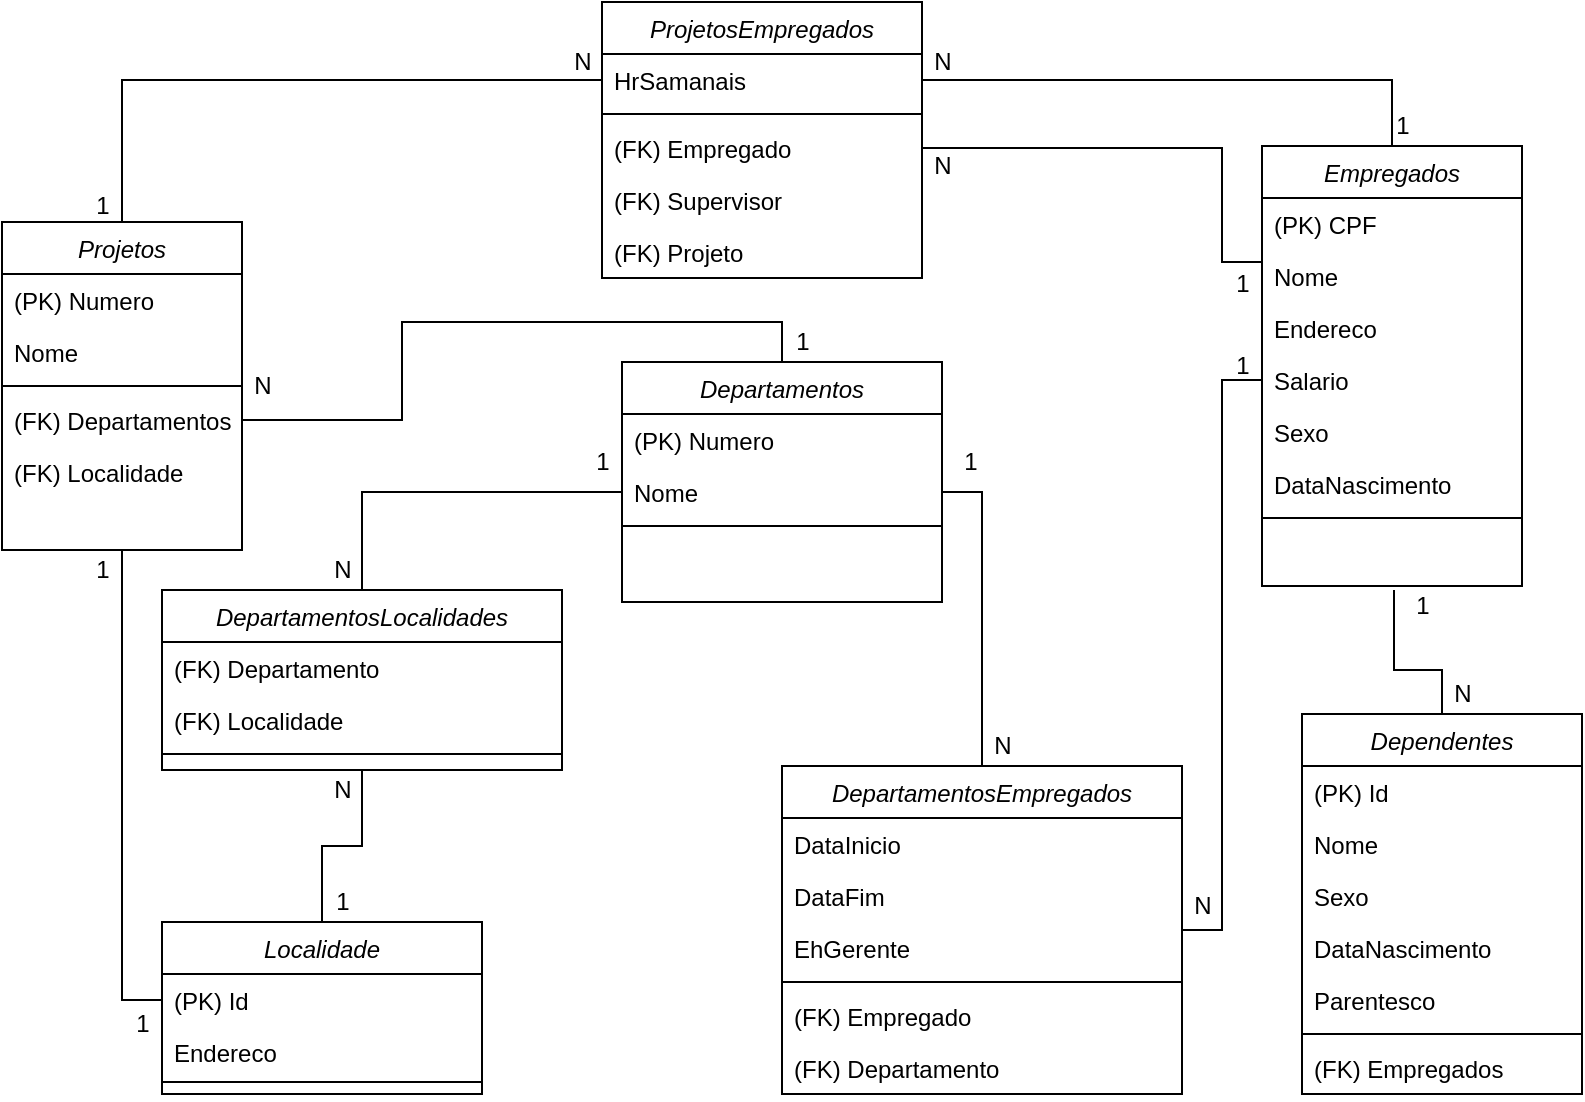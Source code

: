 <mxfile version="16.1.2" type="device"><diagram id="C5RBs43oDa-KdzZeNtuy" name="Page-1"><mxGraphModel dx="1422" dy="865" grid="1" gridSize="10" guides="1" tooltips="1" connect="1" arrows="1" fold="1" page="1" pageScale="1" pageWidth="827" pageHeight="1169" math="0" shadow="0"><root><mxCell id="WIyWlLk6GJQsqaUBKTNV-0"/><mxCell id="WIyWlLk6GJQsqaUBKTNV-1" parent="WIyWlLk6GJQsqaUBKTNV-0"/><mxCell id="VGhyfDFQeFSmSGWRUJa--46" style="edgeStyle=orthogonalEdgeStyle;rounded=0;orthogonalLoop=1;jettySize=auto;html=1;endArrow=none;endFill=0;exitX=1;exitY=0.5;exitDx=0;exitDy=0;" edge="1" parent="WIyWlLk6GJQsqaUBKTNV-1" source="zkfFHV4jXpPFQw0GAbJ--2" target="VGhyfDFQeFSmSGWRUJa--37"><mxGeometry relative="1" as="geometry"/></mxCell><mxCell id="zkfFHV4jXpPFQw0GAbJ--0" value="Departamentos" style="swimlane;fontStyle=2;align=center;verticalAlign=top;childLayout=stackLayout;horizontal=1;startSize=26;horizontalStack=0;resizeParent=1;resizeLast=0;collapsible=1;marginBottom=0;rounded=0;shadow=0;strokeWidth=1;" parent="WIyWlLk6GJQsqaUBKTNV-1" vertex="1"><mxGeometry x="329" y="219" width="160" height="120" as="geometry"><mxRectangle x="230" y="140" width="160" height="26" as="alternateBounds"/></mxGeometry></mxCell><mxCell id="zkfFHV4jXpPFQw0GAbJ--1" value="(PK) Numero" style="text;align=left;verticalAlign=top;spacingLeft=4;spacingRight=4;overflow=hidden;rotatable=0;points=[[0,0.5],[1,0.5]];portConstraint=eastwest;" parent="zkfFHV4jXpPFQw0GAbJ--0" vertex="1"><mxGeometry y="26" width="160" height="26" as="geometry"/></mxCell><mxCell id="zkfFHV4jXpPFQw0GAbJ--2" value="Nome" style="text;align=left;verticalAlign=top;spacingLeft=4;spacingRight=4;overflow=hidden;rotatable=0;points=[[0,0.5],[1,0.5]];portConstraint=eastwest;rounded=0;shadow=0;html=0;" parent="zkfFHV4jXpPFQw0GAbJ--0" vertex="1"><mxGeometry y="52" width="160" height="26" as="geometry"/></mxCell><mxCell id="zkfFHV4jXpPFQw0GAbJ--4" value="" style="line;html=1;strokeWidth=1;align=left;verticalAlign=middle;spacingTop=-1;spacingLeft=3;spacingRight=3;rotatable=0;labelPosition=right;points=[];portConstraint=eastwest;" parent="zkfFHV4jXpPFQw0GAbJ--0" vertex="1"><mxGeometry y="78" width="160" height="8" as="geometry"/></mxCell><mxCell id="VGhyfDFQeFSmSGWRUJa--65" style="edgeStyle=orthogonalEdgeStyle;rounded=0;orthogonalLoop=1;jettySize=auto;html=1;entryX=0.5;entryY=1;entryDx=0;entryDy=0;endArrow=none;endFill=0;" edge="1" parent="WIyWlLk6GJQsqaUBKTNV-1" source="VGhyfDFQeFSmSGWRUJa--2" target="VGhyfDFQeFSmSGWRUJa--56"><mxGeometry relative="1" as="geometry"/></mxCell><mxCell id="VGhyfDFQeFSmSGWRUJa--2" value="Localidade" style="swimlane;fontStyle=2;align=center;verticalAlign=top;childLayout=stackLayout;horizontal=1;startSize=26;horizontalStack=0;resizeParent=1;resizeLast=0;collapsible=1;marginBottom=0;rounded=0;shadow=0;strokeWidth=1;" vertex="1" parent="WIyWlLk6GJQsqaUBKTNV-1"><mxGeometry x="99" y="499" width="160" height="86" as="geometry"><mxRectangle x="230" y="140" width="160" height="26" as="alternateBounds"/></mxGeometry></mxCell><mxCell id="VGhyfDFQeFSmSGWRUJa--3" value="(PK) Id" style="text;align=left;verticalAlign=top;spacingLeft=4;spacingRight=4;overflow=hidden;rotatable=0;points=[[0,0.5],[1,0.5]];portConstraint=eastwest;" vertex="1" parent="VGhyfDFQeFSmSGWRUJa--2"><mxGeometry y="26" width="160" height="26" as="geometry"/></mxCell><mxCell id="VGhyfDFQeFSmSGWRUJa--85" value="Endereco" style="text;align=left;verticalAlign=top;spacingLeft=4;spacingRight=4;overflow=hidden;rotatable=0;points=[[0,0.5],[1,0.5]];portConstraint=eastwest;" vertex="1" parent="VGhyfDFQeFSmSGWRUJa--2"><mxGeometry y="52" width="160" height="24" as="geometry"/></mxCell><mxCell id="VGhyfDFQeFSmSGWRUJa--7" value="" style="line;html=1;strokeWidth=1;align=left;verticalAlign=middle;spacingTop=-1;spacingLeft=3;spacingRight=3;rotatable=0;labelPosition=right;points=[];portConstraint=eastwest;" vertex="1" parent="VGhyfDFQeFSmSGWRUJa--2"><mxGeometry y="76" width="160" height="8" as="geometry"/></mxCell><mxCell id="VGhyfDFQeFSmSGWRUJa--80" style="edgeStyle=orthogonalEdgeStyle;rounded=0;orthogonalLoop=1;jettySize=auto;html=1;entryX=0;entryY=0.5;entryDx=0;entryDy=0;endArrow=none;endFill=0;" edge="1" parent="WIyWlLk6GJQsqaUBKTNV-1" source="VGhyfDFQeFSmSGWRUJa--11" target="VGhyfDFQeFSmSGWRUJa--3"><mxGeometry relative="1" as="geometry"/></mxCell><mxCell id="VGhyfDFQeFSmSGWRUJa--92" style="edgeStyle=orthogonalEdgeStyle;rounded=0;orthogonalLoop=1;jettySize=auto;html=1;entryX=0;entryY=0.5;entryDx=0;entryDy=0;endArrow=none;endFill=0;" edge="1" parent="WIyWlLk6GJQsqaUBKTNV-1" source="VGhyfDFQeFSmSGWRUJa--11" target="VGhyfDFQeFSmSGWRUJa--87"><mxGeometry relative="1" as="geometry"/></mxCell><mxCell id="VGhyfDFQeFSmSGWRUJa--11" value="Projetos" style="swimlane;fontStyle=2;align=center;verticalAlign=top;childLayout=stackLayout;horizontal=1;startSize=26;horizontalStack=0;resizeParent=1;resizeLast=0;collapsible=1;marginBottom=0;rounded=0;shadow=0;strokeWidth=1;" vertex="1" parent="WIyWlLk6GJQsqaUBKTNV-1"><mxGeometry x="19" y="149" width="120" height="164" as="geometry"><mxRectangle x="230" y="140" width="160" height="26" as="alternateBounds"/></mxGeometry></mxCell><mxCell id="VGhyfDFQeFSmSGWRUJa--14" value="(PK) Numero" style="text;align=left;verticalAlign=top;spacingLeft=4;spacingRight=4;overflow=hidden;rotatable=0;points=[[0,0.5],[1,0.5]];portConstraint=eastwest;" vertex="1" parent="VGhyfDFQeFSmSGWRUJa--11"><mxGeometry y="26" width="120" height="26" as="geometry"/></mxCell><mxCell id="VGhyfDFQeFSmSGWRUJa--15" value="Nome" style="text;align=left;verticalAlign=top;spacingLeft=4;spacingRight=4;overflow=hidden;rotatable=0;points=[[0,0.5],[1,0.5]];portConstraint=eastwest;rounded=0;shadow=0;html=0;" vertex="1" parent="VGhyfDFQeFSmSGWRUJa--11"><mxGeometry y="52" width="120" height="26" as="geometry"/></mxCell><mxCell id="VGhyfDFQeFSmSGWRUJa--13" value="" style="line;html=1;strokeWidth=1;align=left;verticalAlign=middle;spacingTop=-1;spacingLeft=3;spacingRight=3;rotatable=0;labelPosition=right;points=[];portConstraint=eastwest;" vertex="1" parent="VGhyfDFQeFSmSGWRUJa--11"><mxGeometry y="78" width="120" height="8" as="geometry"/></mxCell><mxCell id="VGhyfDFQeFSmSGWRUJa--75" value="(FK) Departamentos" style="text;align=left;verticalAlign=top;spacingLeft=4;spacingRight=4;overflow=hidden;rotatable=0;points=[[0,0.5],[1,0.5]];portConstraint=eastwest;rounded=0;shadow=0;html=0;" vertex="1" parent="VGhyfDFQeFSmSGWRUJa--11"><mxGeometry y="86" width="120" height="26" as="geometry"/></mxCell><mxCell id="VGhyfDFQeFSmSGWRUJa--82" value="(FK) Localidade" style="text;align=left;verticalAlign=top;spacingLeft=4;spacingRight=4;overflow=hidden;rotatable=0;points=[[0,0.5],[1,0.5]];portConstraint=eastwest;" vertex="1" parent="VGhyfDFQeFSmSGWRUJa--11"><mxGeometry y="112" width="120" height="26" as="geometry"/></mxCell><mxCell id="VGhyfDFQeFSmSGWRUJa--103" style="edgeStyle=orthogonalEdgeStyle;rounded=0;orthogonalLoop=1;jettySize=auto;html=1;entryX=0.5;entryY=0;entryDx=0;entryDy=0;endArrow=none;endFill=0;exitX=-0.2;exitY=0.1;exitDx=0;exitDy=0;exitPerimeter=0;" edge="1" parent="WIyWlLk6GJQsqaUBKTNV-1" source="VGhyfDFQeFSmSGWRUJa--109" target="VGhyfDFQeFSmSGWRUJa--28"><mxGeometry relative="1" as="geometry"><mxPoint x="714" y="340" as="sourcePoint"/></mxGeometry></mxCell><mxCell id="VGhyfDFQeFSmSGWRUJa--16" value="Empregados" style="swimlane;fontStyle=2;align=center;verticalAlign=top;childLayout=stackLayout;horizontal=1;startSize=26;horizontalStack=0;resizeParent=1;resizeLast=0;collapsible=1;marginBottom=0;rounded=0;shadow=0;strokeWidth=1;" vertex="1" parent="WIyWlLk6GJQsqaUBKTNV-1"><mxGeometry x="649" y="111" width="130" height="220" as="geometry"><mxRectangle x="230" y="140" width="160" height="26" as="alternateBounds"/></mxGeometry></mxCell><mxCell id="VGhyfDFQeFSmSGWRUJa--17" value="(PK) CPF" style="text;align=left;verticalAlign=top;spacingLeft=4;spacingRight=4;overflow=hidden;rotatable=0;points=[[0,0.5],[1,0.5]];portConstraint=eastwest;" vertex="1" parent="VGhyfDFQeFSmSGWRUJa--16"><mxGeometry y="26" width="130" height="26" as="geometry"/></mxCell><mxCell id="VGhyfDFQeFSmSGWRUJa--21" value="Nome" style="text;align=left;verticalAlign=top;spacingLeft=4;spacingRight=4;overflow=hidden;rotatable=0;points=[[0,0.5],[1,0.5]];portConstraint=eastwest;rounded=0;shadow=0;html=0;" vertex="1" parent="VGhyfDFQeFSmSGWRUJa--16"><mxGeometry y="52" width="130" height="26" as="geometry"/></mxCell><mxCell id="VGhyfDFQeFSmSGWRUJa--20" value="Endereco" style="text;align=left;verticalAlign=top;spacingLeft=4;spacingRight=4;overflow=hidden;rotatable=0;points=[[0,0.5],[1,0.5]];portConstraint=eastwest;rounded=0;shadow=0;html=0;" vertex="1" parent="VGhyfDFQeFSmSGWRUJa--16"><mxGeometry y="78" width="130" height="26" as="geometry"/></mxCell><mxCell id="VGhyfDFQeFSmSGWRUJa--22" value="Salario" style="text;align=left;verticalAlign=top;spacingLeft=4;spacingRight=4;overflow=hidden;rotatable=0;points=[[0,0.5],[1,0.5]];portConstraint=eastwest;rounded=0;shadow=0;html=0;" vertex="1" parent="VGhyfDFQeFSmSGWRUJa--16"><mxGeometry y="104" width="130" height="26" as="geometry"/></mxCell><mxCell id="VGhyfDFQeFSmSGWRUJa--23" value="Sexo" style="text;align=left;verticalAlign=top;spacingLeft=4;spacingRight=4;overflow=hidden;rotatable=0;points=[[0,0.5],[1,0.5]];portConstraint=eastwest;rounded=0;shadow=0;html=0;" vertex="1" parent="VGhyfDFQeFSmSGWRUJa--16"><mxGeometry y="130" width="130" height="26" as="geometry"/></mxCell><mxCell id="VGhyfDFQeFSmSGWRUJa--18" value="DataNascimento" style="text;align=left;verticalAlign=top;spacingLeft=4;spacingRight=4;overflow=hidden;rotatable=0;points=[[0,0.5],[1,0.5]];portConstraint=eastwest;rounded=0;shadow=0;html=0;" vertex="1" parent="VGhyfDFQeFSmSGWRUJa--16"><mxGeometry y="156" width="130" height="26" as="geometry"/></mxCell><mxCell id="VGhyfDFQeFSmSGWRUJa--19" value="" style="line;html=1;strokeWidth=1;align=left;verticalAlign=middle;spacingTop=-1;spacingLeft=3;spacingRight=3;rotatable=0;labelPosition=right;points=[];portConstraint=eastwest;" vertex="1" parent="VGhyfDFQeFSmSGWRUJa--16"><mxGeometry y="182" width="130" height="8" as="geometry"/></mxCell><mxCell id="VGhyfDFQeFSmSGWRUJa--28" value="Dependentes" style="swimlane;fontStyle=2;align=center;verticalAlign=top;childLayout=stackLayout;horizontal=1;startSize=26;horizontalStack=0;resizeParent=1;resizeLast=0;collapsible=1;marginBottom=0;rounded=0;shadow=0;strokeWidth=1;" vertex="1" parent="WIyWlLk6GJQsqaUBKTNV-1"><mxGeometry x="669" y="395" width="140" height="190" as="geometry"><mxRectangle x="230" y="140" width="160" height="26" as="alternateBounds"/></mxGeometry></mxCell><mxCell id="VGhyfDFQeFSmSGWRUJa--30" value="(PK) Id" style="text;align=left;verticalAlign=top;spacingLeft=4;spacingRight=4;overflow=hidden;rotatable=0;points=[[0,0.5],[1,0.5]];portConstraint=eastwest;rounded=0;shadow=0;html=0;" vertex="1" parent="VGhyfDFQeFSmSGWRUJa--28"><mxGeometry y="26" width="140" height="26" as="geometry"/></mxCell><mxCell id="VGhyfDFQeFSmSGWRUJa--104" value="Nome" style="text;align=left;verticalAlign=top;spacingLeft=4;spacingRight=4;overflow=hidden;rotatable=0;points=[[0,0.5],[1,0.5]];portConstraint=eastwest;rounded=0;shadow=0;html=0;" vertex="1" parent="VGhyfDFQeFSmSGWRUJa--28"><mxGeometry y="52" width="140" height="26" as="geometry"/></mxCell><mxCell id="VGhyfDFQeFSmSGWRUJa--33" value="Sexo" style="text;align=left;verticalAlign=top;spacingLeft=4;spacingRight=4;overflow=hidden;rotatable=0;points=[[0,0.5],[1,0.5]];portConstraint=eastwest;rounded=0;shadow=0;html=0;" vertex="1" parent="VGhyfDFQeFSmSGWRUJa--28"><mxGeometry y="78" width="140" height="26" as="geometry"/></mxCell><mxCell id="VGhyfDFQeFSmSGWRUJa--36" value="DataNascimento" style="text;align=left;verticalAlign=top;spacingLeft=4;spacingRight=4;overflow=hidden;rotatable=0;points=[[0,0.5],[1,0.5]];portConstraint=eastwest;rounded=0;shadow=0;html=0;" vertex="1" parent="VGhyfDFQeFSmSGWRUJa--28"><mxGeometry y="104" width="140" height="26" as="geometry"/></mxCell><mxCell id="VGhyfDFQeFSmSGWRUJa--34" value="Parentesco" style="text;align=left;verticalAlign=top;spacingLeft=4;spacingRight=4;overflow=hidden;rotatable=0;points=[[0,0.5],[1,0.5]];portConstraint=eastwest;rounded=0;shadow=0;html=0;" vertex="1" parent="VGhyfDFQeFSmSGWRUJa--28"><mxGeometry y="130" width="140" height="26" as="geometry"/></mxCell><mxCell id="VGhyfDFQeFSmSGWRUJa--35" value="" style="line;html=1;strokeWidth=1;align=left;verticalAlign=middle;spacingTop=-1;spacingLeft=3;spacingRight=3;rotatable=0;labelPosition=right;points=[];portConstraint=eastwest;" vertex="1" parent="VGhyfDFQeFSmSGWRUJa--28"><mxGeometry y="156" width="140" height="8" as="geometry"/></mxCell><mxCell id="VGhyfDFQeFSmSGWRUJa--102" value="(FK) Empregados" style="text;align=left;verticalAlign=top;spacingLeft=4;spacingRight=4;overflow=hidden;rotatable=0;points=[[0,0.5],[1,0.5]];portConstraint=eastwest;rounded=0;shadow=0;html=0;" vertex="1" parent="VGhyfDFQeFSmSGWRUJa--28"><mxGeometry y="164" width="140" height="26" as="geometry"/></mxCell><mxCell id="VGhyfDFQeFSmSGWRUJa--47" style="edgeStyle=orthogonalEdgeStyle;rounded=0;orthogonalLoop=1;jettySize=auto;html=1;exitX=1;exitY=0.5;exitDx=0;exitDy=0;entryX=0;entryY=0.5;entryDx=0;entryDy=0;endArrow=none;endFill=0;" edge="1" parent="WIyWlLk6GJQsqaUBKTNV-1" source="VGhyfDFQeFSmSGWRUJa--37" target="VGhyfDFQeFSmSGWRUJa--22"><mxGeometry relative="1" as="geometry"/></mxCell><mxCell id="VGhyfDFQeFSmSGWRUJa--37" value="DepartamentosEmpregados" style="swimlane;fontStyle=2;align=center;verticalAlign=top;childLayout=stackLayout;horizontal=1;startSize=26;horizontalStack=0;resizeParent=1;resizeLast=0;collapsible=1;marginBottom=0;rounded=0;shadow=0;strokeWidth=1;" vertex="1" parent="WIyWlLk6GJQsqaUBKTNV-1"><mxGeometry x="409" y="421" width="200" height="164" as="geometry"><mxRectangle x="230" y="140" width="160" height="26" as="alternateBounds"/></mxGeometry></mxCell><mxCell id="VGhyfDFQeFSmSGWRUJa--38" value="DataInicio" style="text;align=left;verticalAlign=top;spacingLeft=4;spacingRight=4;overflow=hidden;rotatable=0;points=[[0,0.5],[1,0.5]];portConstraint=eastwest;" vertex="1" parent="VGhyfDFQeFSmSGWRUJa--37"><mxGeometry y="26" width="200" height="26" as="geometry"/></mxCell><mxCell id="VGhyfDFQeFSmSGWRUJa--48" value="DataFim" style="text;align=left;verticalAlign=top;spacingLeft=4;spacingRight=4;overflow=hidden;rotatable=0;points=[[0,0.5],[1,0.5]];portConstraint=eastwest;rounded=0;shadow=0;html=0;" vertex="1" parent="VGhyfDFQeFSmSGWRUJa--37"><mxGeometry y="52" width="200" height="26" as="geometry"/></mxCell><mxCell id="VGhyfDFQeFSmSGWRUJa--39" value="EhGerente" style="text;align=left;verticalAlign=top;spacingLeft=4;spacingRight=4;overflow=hidden;rotatable=0;points=[[0,0.5],[1,0.5]];portConstraint=eastwest;rounded=0;shadow=0;html=0;" vertex="1" parent="VGhyfDFQeFSmSGWRUJa--37"><mxGeometry y="78" width="200" height="26" as="geometry"/></mxCell><mxCell id="VGhyfDFQeFSmSGWRUJa--40" value="" style="line;html=1;strokeWidth=1;align=left;verticalAlign=middle;spacingTop=-1;spacingLeft=3;spacingRight=3;rotatable=0;labelPosition=right;points=[];portConstraint=eastwest;" vertex="1" parent="VGhyfDFQeFSmSGWRUJa--37"><mxGeometry y="104" width="200" height="8" as="geometry"/></mxCell><mxCell id="VGhyfDFQeFSmSGWRUJa--49" value="(FK) Empregado" style="text;align=left;verticalAlign=top;spacingLeft=4;spacingRight=4;overflow=hidden;rotatable=0;points=[[0,0.5],[1,0.5]];portConstraint=eastwest;rounded=0;shadow=0;html=0;" vertex="1" parent="VGhyfDFQeFSmSGWRUJa--37"><mxGeometry y="112" width="200" height="26" as="geometry"/></mxCell><mxCell id="VGhyfDFQeFSmSGWRUJa--50" value="(FK) Departamento" style="text;align=left;verticalAlign=top;spacingLeft=4;spacingRight=4;overflow=hidden;rotatable=0;points=[[0,0.5],[1,0.5]];portConstraint=eastwest;rounded=0;shadow=0;html=0;" vertex="1" parent="VGhyfDFQeFSmSGWRUJa--37"><mxGeometry y="138" width="200" height="26" as="geometry"/></mxCell><mxCell id="VGhyfDFQeFSmSGWRUJa--51" value="1" style="text;html=1;align=center;verticalAlign=middle;resizable=0;points=[];autosize=1;strokeColor=none;fillColor=none;" vertex="1" parent="WIyWlLk6GJQsqaUBKTNV-1"><mxGeometry x="493" y="259" width="20" height="20" as="geometry"/></mxCell><mxCell id="VGhyfDFQeFSmSGWRUJa--52" value="N" style="text;html=1;align=center;verticalAlign=middle;resizable=0;points=[];autosize=1;strokeColor=none;fillColor=none;" vertex="1" parent="WIyWlLk6GJQsqaUBKTNV-1"><mxGeometry x="509" y="401" width="20" height="20" as="geometry"/></mxCell><mxCell id="VGhyfDFQeFSmSGWRUJa--53" value="N" style="text;html=1;align=center;verticalAlign=middle;resizable=0;points=[];autosize=1;strokeColor=none;fillColor=none;" vertex="1" parent="WIyWlLk6GJQsqaUBKTNV-1"><mxGeometry x="609" y="481" width="20" height="20" as="geometry"/></mxCell><mxCell id="VGhyfDFQeFSmSGWRUJa--54" value="1" style="text;html=1;align=center;verticalAlign=middle;resizable=0;points=[];autosize=1;strokeColor=none;fillColor=none;" vertex="1" parent="WIyWlLk6GJQsqaUBKTNV-1"><mxGeometry x="629" y="211" width="20" height="20" as="geometry"/></mxCell><mxCell id="VGhyfDFQeFSmSGWRUJa--63" style="edgeStyle=orthogonalEdgeStyle;rounded=0;orthogonalLoop=1;jettySize=auto;html=1;entryX=0;entryY=0.5;entryDx=0;entryDy=0;endArrow=none;endFill=0;" edge="1" parent="WIyWlLk6GJQsqaUBKTNV-1" source="VGhyfDFQeFSmSGWRUJa--56" target="zkfFHV4jXpPFQw0GAbJ--2"><mxGeometry relative="1" as="geometry"/></mxCell><mxCell id="VGhyfDFQeFSmSGWRUJa--56" value="DepartamentosLocalidades" style="swimlane;fontStyle=2;align=center;verticalAlign=top;childLayout=stackLayout;horizontal=1;startSize=26;horizontalStack=0;resizeParent=1;resizeLast=0;collapsible=1;marginBottom=0;rounded=0;shadow=0;strokeWidth=1;" vertex="1" parent="WIyWlLk6GJQsqaUBKTNV-1"><mxGeometry x="99" y="333" width="200" height="90" as="geometry"><mxRectangle x="230" y="140" width="160" height="26" as="alternateBounds"/></mxGeometry></mxCell><mxCell id="VGhyfDFQeFSmSGWRUJa--57" value="(FK) Departamento" style="text;align=left;verticalAlign=top;spacingLeft=4;spacingRight=4;overflow=hidden;rotatable=0;points=[[0,0.5],[1,0.5]];portConstraint=eastwest;" vertex="1" parent="VGhyfDFQeFSmSGWRUJa--56"><mxGeometry y="26" width="200" height="26" as="geometry"/></mxCell><mxCell id="VGhyfDFQeFSmSGWRUJa--62" value="(FK) Localidade" style="text;align=left;verticalAlign=top;spacingLeft=4;spacingRight=4;overflow=hidden;rotatable=0;points=[[0,0.5],[1,0.5]];portConstraint=eastwest;" vertex="1" parent="VGhyfDFQeFSmSGWRUJa--56"><mxGeometry y="52" width="200" height="26" as="geometry"/></mxCell><mxCell id="VGhyfDFQeFSmSGWRUJa--58" value="" style="line;html=1;strokeWidth=1;align=left;verticalAlign=middle;spacingTop=-1;spacingLeft=3;spacingRight=3;rotatable=0;labelPosition=right;points=[];portConstraint=eastwest;" vertex="1" parent="VGhyfDFQeFSmSGWRUJa--56"><mxGeometry y="78" width="200" height="8" as="geometry"/></mxCell><mxCell id="VGhyfDFQeFSmSGWRUJa--68" value="N" style="text;html=1;align=center;verticalAlign=middle;resizable=0;points=[];autosize=1;strokeColor=none;fillColor=none;" vertex="1" parent="WIyWlLk6GJQsqaUBKTNV-1"><mxGeometry x="179" y="313" width="20" height="20" as="geometry"/></mxCell><mxCell id="VGhyfDFQeFSmSGWRUJa--69" value="N" style="text;html=1;align=center;verticalAlign=middle;resizable=0;points=[];autosize=1;strokeColor=none;fillColor=none;" vertex="1" parent="WIyWlLk6GJQsqaUBKTNV-1"><mxGeometry x="179" y="423" width="20" height="20" as="geometry"/></mxCell><mxCell id="VGhyfDFQeFSmSGWRUJa--70" value="1" style="text;html=1;align=center;verticalAlign=middle;resizable=0;points=[];autosize=1;strokeColor=none;fillColor=none;" vertex="1" parent="WIyWlLk6GJQsqaUBKTNV-1"><mxGeometry x="309" y="259" width="20" height="20" as="geometry"/></mxCell><mxCell id="VGhyfDFQeFSmSGWRUJa--73" value="1" style="text;html=1;align=center;verticalAlign=middle;resizable=0;points=[];autosize=1;strokeColor=none;fillColor=none;" vertex="1" parent="WIyWlLk6GJQsqaUBKTNV-1"><mxGeometry x="179" y="479" width="20" height="20" as="geometry"/></mxCell><mxCell id="VGhyfDFQeFSmSGWRUJa--76" style="edgeStyle=orthogonalEdgeStyle;rounded=0;orthogonalLoop=1;jettySize=auto;html=1;entryX=0.5;entryY=0;entryDx=0;entryDy=0;endArrow=none;endFill=0;" edge="1" parent="WIyWlLk6GJQsqaUBKTNV-1" source="VGhyfDFQeFSmSGWRUJa--75" target="zkfFHV4jXpPFQw0GAbJ--0"><mxGeometry relative="1" as="geometry"><Array as="points"><mxPoint x="219" y="248"/><mxPoint x="219" y="199"/><mxPoint x="409" y="199"/></Array></mxGeometry></mxCell><mxCell id="VGhyfDFQeFSmSGWRUJa--77" value="N" style="text;html=1;align=center;verticalAlign=middle;resizable=0;points=[];autosize=1;strokeColor=none;fillColor=none;" vertex="1" parent="WIyWlLk6GJQsqaUBKTNV-1"><mxGeometry x="139" y="221" width="20" height="20" as="geometry"/></mxCell><mxCell id="VGhyfDFQeFSmSGWRUJa--79" value="1" style="text;html=1;align=center;verticalAlign=middle;resizable=0;points=[];autosize=1;strokeColor=none;fillColor=none;" vertex="1" parent="WIyWlLk6GJQsqaUBKTNV-1"><mxGeometry x="409" y="199" width="20" height="20" as="geometry"/></mxCell><mxCell id="VGhyfDFQeFSmSGWRUJa--83" value="1" style="text;html=1;align=center;verticalAlign=middle;resizable=0;points=[];autosize=1;strokeColor=none;fillColor=none;" vertex="1" parent="WIyWlLk6GJQsqaUBKTNV-1"><mxGeometry x="59" y="313" width="20" height="20" as="geometry"/></mxCell><mxCell id="VGhyfDFQeFSmSGWRUJa--86" value="ProjetosEmpregados" style="swimlane;fontStyle=2;align=center;verticalAlign=top;childLayout=stackLayout;horizontal=1;startSize=26;horizontalStack=0;resizeParent=1;resizeLast=0;collapsible=1;marginBottom=0;rounded=0;shadow=0;strokeWidth=1;" vertex="1" parent="WIyWlLk6GJQsqaUBKTNV-1"><mxGeometry x="319" y="39" width="160" height="138" as="geometry"><mxRectangle x="230" y="140" width="160" height="26" as="alternateBounds"/></mxGeometry></mxCell><mxCell id="VGhyfDFQeFSmSGWRUJa--87" value="HrSamanais" style="text;align=left;verticalAlign=top;spacingLeft=4;spacingRight=4;overflow=hidden;rotatable=0;points=[[0,0.5],[1,0.5]];portConstraint=eastwest;" vertex="1" parent="VGhyfDFQeFSmSGWRUJa--86"><mxGeometry y="26" width="160" height="26" as="geometry"/></mxCell><mxCell id="VGhyfDFQeFSmSGWRUJa--89" value="" style="line;html=1;strokeWidth=1;align=left;verticalAlign=middle;spacingTop=-1;spacingLeft=3;spacingRight=3;rotatable=0;labelPosition=right;points=[];portConstraint=eastwest;" vertex="1" parent="VGhyfDFQeFSmSGWRUJa--86"><mxGeometry y="52" width="160" height="8" as="geometry"/></mxCell><mxCell id="VGhyfDFQeFSmSGWRUJa--94" value="(FK) Empregado" style="text;align=left;verticalAlign=top;spacingLeft=4;spacingRight=4;overflow=hidden;rotatable=0;points=[[0,0.5],[1,0.5]];portConstraint=eastwest;" vertex="1" parent="VGhyfDFQeFSmSGWRUJa--86"><mxGeometry y="60" width="160" height="26" as="geometry"/></mxCell><mxCell id="VGhyfDFQeFSmSGWRUJa--99" value="(FK) Supervisor" style="text;align=left;verticalAlign=top;spacingLeft=4;spacingRight=4;overflow=hidden;rotatable=0;points=[[0,0.5],[1,0.5]];portConstraint=eastwest;" vertex="1" parent="VGhyfDFQeFSmSGWRUJa--86"><mxGeometry y="86" width="160" height="26" as="geometry"/></mxCell><mxCell id="VGhyfDFQeFSmSGWRUJa--88" value="(FK) Projeto" style="text;align=left;verticalAlign=top;spacingLeft=4;spacingRight=4;overflow=hidden;rotatable=0;points=[[0,0.5],[1,0.5]];portConstraint=eastwest;" vertex="1" parent="VGhyfDFQeFSmSGWRUJa--86"><mxGeometry y="112" width="160" height="26" as="geometry"/></mxCell><mxCell id="VGhyfDFQeFSmSGWRUJa--90" value="N" style="text;html=1;align=center;verticalAlign=middle;resizable=0;points=[];autosize=1;strokeColor=none;fillColor=none;" vertex="1" parent="WIyWlLk6GJQsqaUBKTNV-1"><mxGeometry x="479" y="59" width="20" height="20" as="geometry"/></mxCell><mxCell id="VGhyfDFQeFSmSGWRUJa--91" value="N" style="text;html=1;align=center;verticalAlign=middle;resizable=0;points=[];autosize=1;strokeColor=none;fillColor=none;" vertex="1" parent="WIyWlLk6GJQsqaUBKTNV-1"><mxGeometry x="299" y="59" width="20" height="20" as="geometry"/></mxCell><mxCell id="VGhyfDFQeFSmSGWRUJa--93" style="edgeStyle=orthogonalEdgeStyle;rounded=0;orthogonalLoop=1;jettySize=auto;html=1;entryX=0.5;entryY=0;entryDx=0;entryDy=0;endArrow=none;endFill=0;" edge="1" parent="WIyWlLk6GJQsqaUBKTNV-1" source="VGhyfDFQeFSmSGWRUJa--87" target="VGhyfDFQeFSmSGWRUJa--16"><mxGeometry relative="1" as="geometry"/></mxCell><mxCell id="VGhyfDFQeFSmSGWRUJa--95" value="1" style="text;html=1;align=center;verticalAlign=middle;resizable=0;points=[];autosize=1;strokeColor=none;fillColor=none;" vertex="1" parent="WIyWlLk6GJQsqaUBKTNV-1"><mxGeometry x="59" y="131" width="20" height="20" as="geometry"/></mxCell><mxCell id="VGhyfDFQeFSmSGWRUJa--96" value="1" style="text;html=1;align=center;verticalAlign=middle;resizable=0;points=[];autosize=1;strokeColor=none;fillColor=none;" vertex="1" parent="WIyWlLk6GJQsqaUBKTNV-1"><mxGeometry x="709" y="91" width="20" height="20" as="geometry"/></mxCell><mxCell id="VGhyfDFQeFSmSGWRUJa--100" style="edgeStyle=orthogonalEdgeStyle;rounded=0;orthogonalLoop=1;jettySize=auto;html=1;entryX=0;entryY=0.5;entryDx=0;entryDy=0;endArrow=none;endFill=0;" edge="1" parent="WIyWlLk6GJQsqaUBKTNV-1" source="VGhyfDFQeFSmSGWRUJa--94" target="VGhyfDFQeFSmSGWRUJa--20"><mxGeometry relative="1" as="geometry"><Array as="points"><mxPoint x="629" y="112"/><mxPoint x="629" y="169"/><mxPoint x="649" y="169"/></Array></mxGeometry></mxCell><mxCell id="VGhyfDFQeFSmSGWRUJa--106" value="N" style="text;html=1;align=center;verticalAlign=middle;resizable=0;points=[];autosize=1;strokeColor=none;fillColor=none;" vertex="1" parent="WIyWlLk6GJQsqaUBKTNV-1"><mxGeometry x="479" y="111" width="20" height="20" as="geometry"/></mxCell><mxCell id="VGhyfDFQeFSmSGWRUJa--107" value="1" style="text;html=1;align=center;verticalAlign=middle;resizable=0;points=[];autosize=1;strokeColor=none;fillColor=none;" vertex="1" parent="WIyWlLk6GJQsqaUBKTNV-1"><mxGeometry x="629" y="170" width="20" height="20" as="geometry"/></mxCell><mxCell id="VGhyfDFQeFSmSGWRUJa--109" value="1" style="text;html=1;align=center;verticalAlign=middle;resizable=0;points=[];autosize=1;strokeColor=none;fillColor=none;" vertex="1" parent="WIyWlLk6GJQsqaUBKTNV-1"><mxGeometry x="719" y="331" width="20" height="20" as="geometry"/></mxCell><mxCell id="VGhyfDFQeFSmSGWRUJa--110" value="N" style="text;html=1;align=center;verticalAlign=middle;resizable=0;points=[];autosize=1;strokeColor=none;fillColor=none;" vertex="1" parent="WIyWlLk6GJQsqaUBKTNV-1"><mxGeometry x="739" y="375" width="20" height="20" as="geometry"/></mxCell><mxCell id="VGhyfDFQeFSmSGWRUJa--111" value="1" style="text;html=1;align=center;verticalAlign=middle;resizable=0;points=[];autosize=1;strokeColor=none;fillColor=none;" vertex="1" parent="WIyWlLk6GJQsqaUBKTNV-1"><mxGeometry x="79" y="540" width="20" height="20" as="geometry"/></mxCell></root></mxGraphModel></diagram></mxfile>